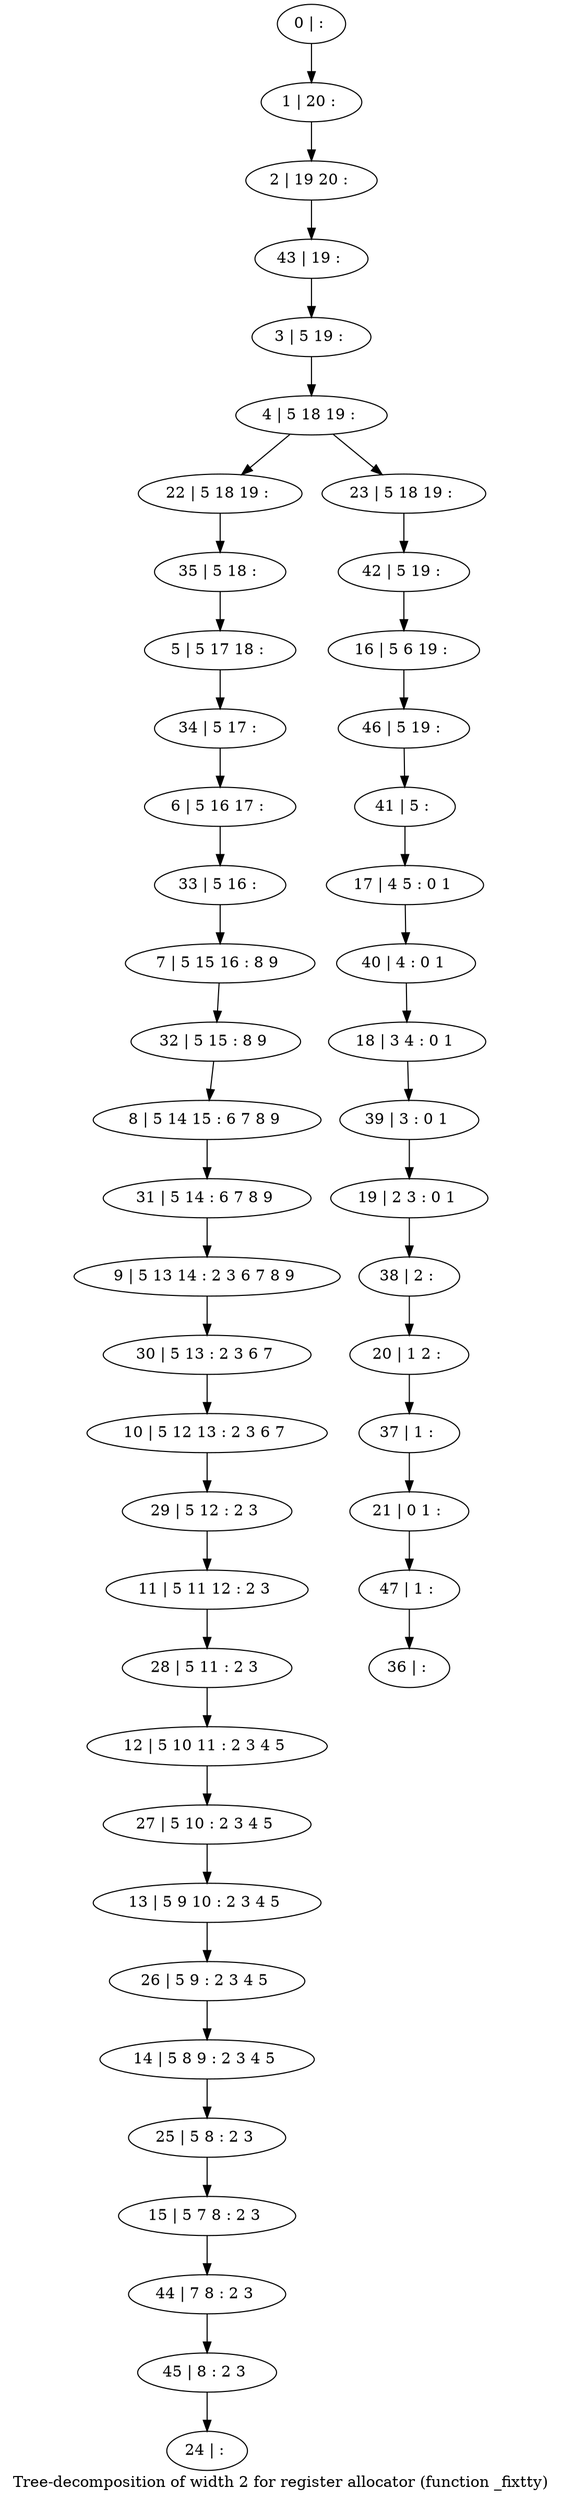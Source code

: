 digraph G {
graph [label="Tree-decomposition of width 2 for register allocator (function _fixtty)"]
0[label="0 | : "];
1[label="1 | 20 : "];
2[label="2 | 19 20 : "];
3[label="3 | 5 19 : "];
4[label="4 | 5 18 19 : "];
5[label="5 | 5 17 18 : "];
6[label="6 | 5 16 17 : "];
7[label="7 | 5 15 16 : 8 9 "];
8[label="8 | 5 14 15 : 6 7 8 9 "];
9[label="9 | 5 13 14 : 2 3 6 7 8 9 "];
10[label="10 | 5 12 13 : 2 3 6 7 "];
11[label="11 | 5 11 12 : 2 3 "];
12[label="12 | 5 10 11 : 2 3 4 5 "];
13[label="13 | 5 9 10 : 2 3 4 5 "];
14[label="14 | 5 8 9 : 2 3 4 5 "];
15[label="15 | 5 7 8 : 2 3 "];
16[label="16 | 5 6 19 : "];
17[label="17 | 4 5 : 0 1 "];
18[label="18 | 3 4 : 0 1 "];
19[label="19 | 2 3 : 0 1 "];
20[label="20 | 1 2 : "];
21[label="21 | 0 1 : "];
22[label="22 | 5 18 19 : "];
23[label="23 | 5 18 19 : "];
24[label="24 | : "];
25[label="25 | 5 8 : 2 3 "];
26[label="26 | 5 9 : 2 3 4 5 "];
27[label="27 | 5 10 : 2 3 4 5 "];
28[label="28 | 5 11 : 2 3 "];
29[label="29 | 5 12 : 2 3 "];
30[label="30 | 5 13 : 2 3 6 7 "];
31[label="31 | 5 14 : 6 7 8 9 "];
32[label="32 | 5 15 : 8 9 "];
33[label="33 | 5 16 : "];
34[label="34 | 5 17 : "];
35[label="35 | 5 18 : "];
36[label="36 | : "];
37[label="37 | 1 : "];
38[label="38 | 2 : "];
39[label="39 | 3 : 0 1 "];
40[label="40 | 4 : 0 1 "];
41[label="41 | 5 : "];
42[label="42 | 5 19 : "];
43[label="43 | 19 : "];
44[label="44 | 7 8 : 2 3 "];
45[label="45 | 8 : 2 3 "];
46[label="46 | 5 19 : "];
47[label="47 | 1 : "];
0->1 ;
1->2 ;
3->4 ;
4->22 ;
4->23 ;
25->15 ;
14->25 ;
26->14 ;
13->26 ;
27->13 ;
12->27 ;
28->12 ;
11->28 ;
29->11 ;
10->29 ;
30->10 ;
9->30 ;
31->9 ;
8->31 ;
32->8 ;
7->32 ;
33->7 ;
6->33 ;
34->6 ;
5->34 ;
35->5 ;
22->35 ;
37->21 ;
20->37 ;
38->20 ;
19->38 ;
39->19 ;
18->39 ;
40->18 ;
17->40 ;
41->17 ;
42->16 ;
23->42 ;
43->3 ;
2->43 ;
15->44 ;
45->24 ;
44->45 ;
46->41 ;
16->46 ;
47->36 ;
21->47 ;
}
